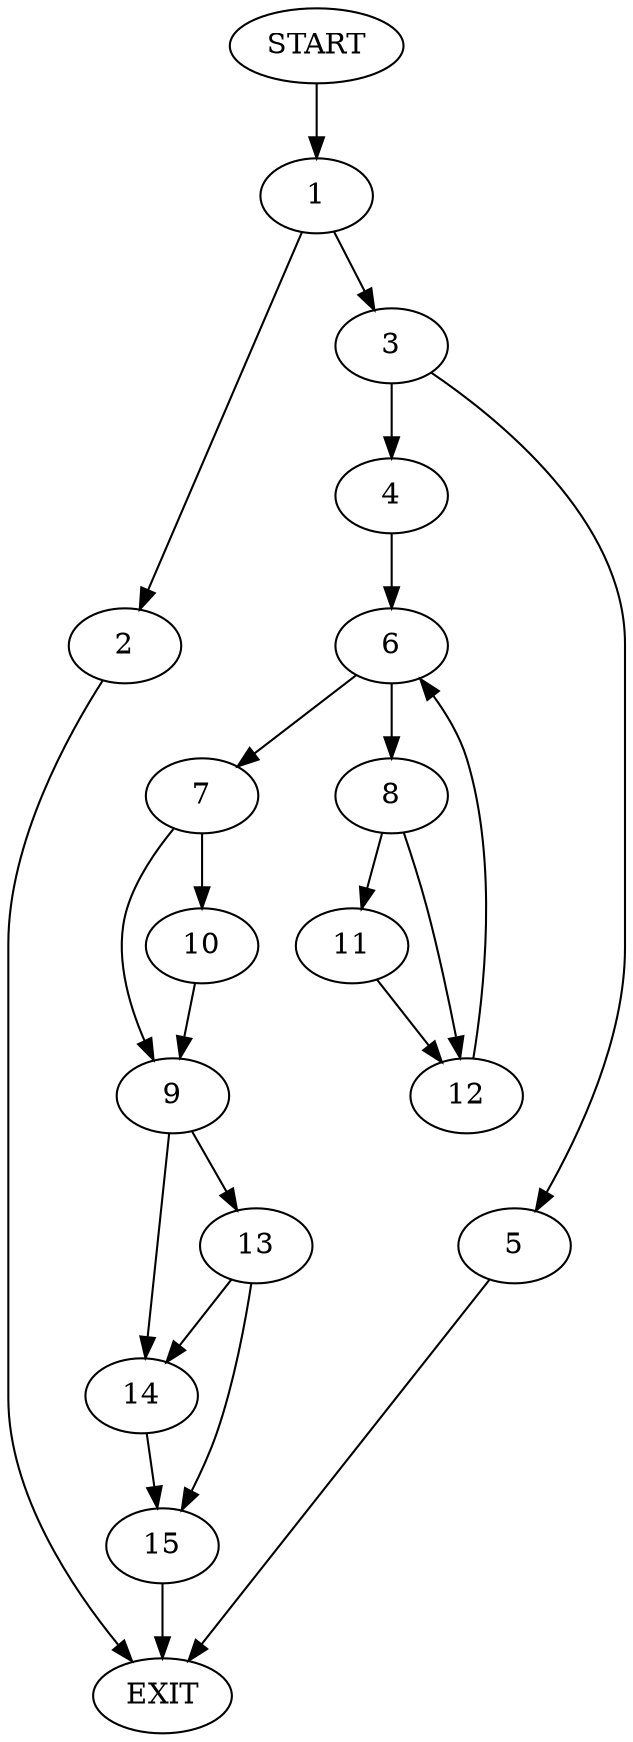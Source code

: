 digraph {
0 [label="START"]
16 [label="EXIT"]
0 -> 1
1 -> 2
1 -> 3
3 -> 4
3 -> 5
2 -> 16
4 -> 6
5 -> 16
6 -> 7
6 -> 8
7 -> 9
7 -> 10
8 -> 11
8 -> 12
11 -> 12
12 -> 6
9 -> 13
9 -> 14
10 -> 9
14 -> 15
13 -> 14
13 -> 15
15 -> 16
}
